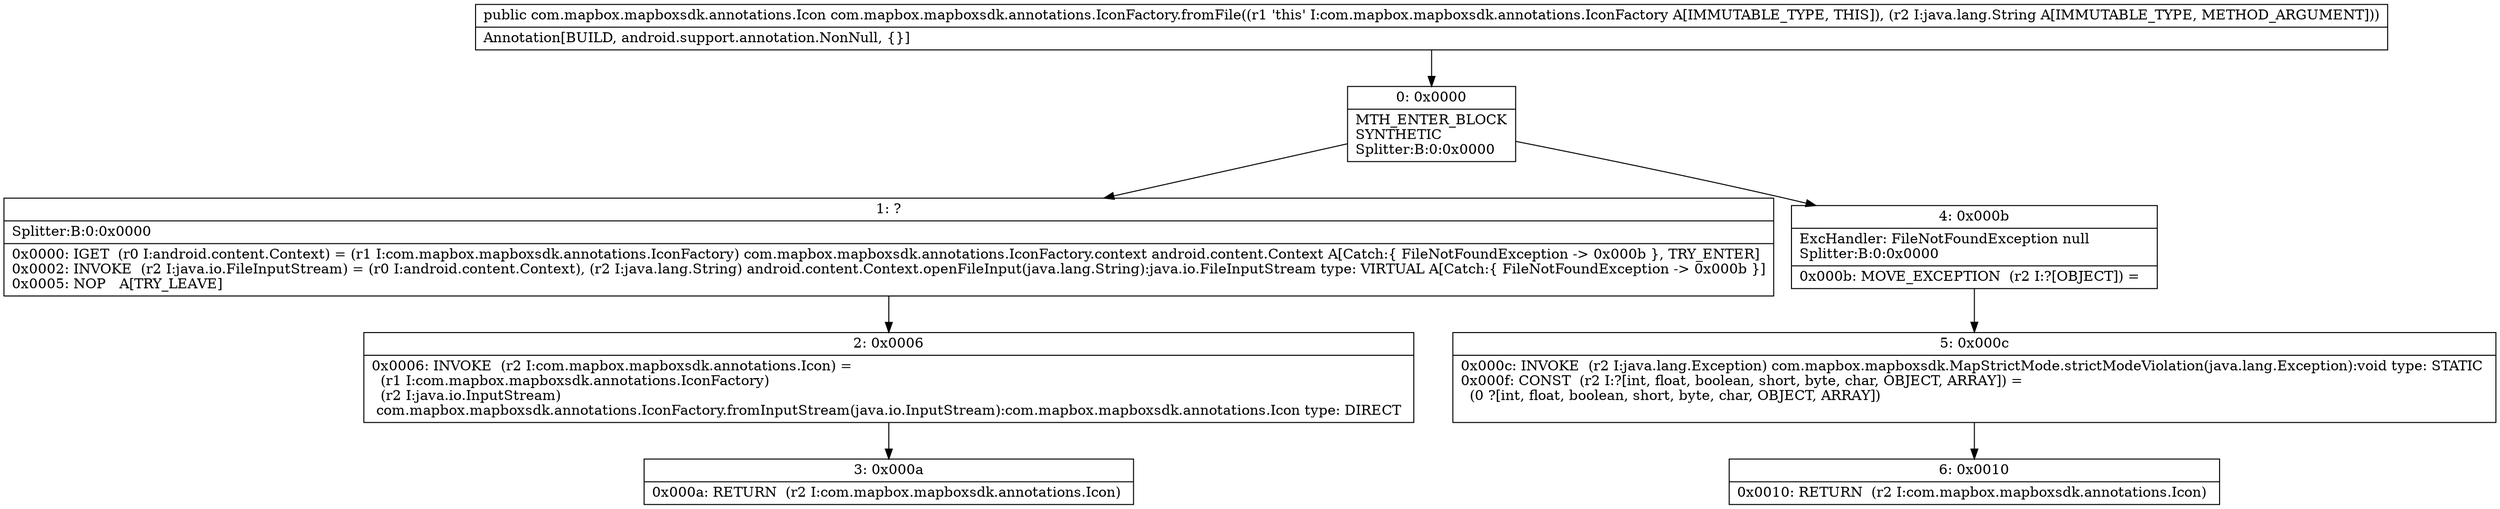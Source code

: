 digraph "CFG forcom.mapbox.mapboxsdk.annotations.IconFactory.fromFile(Ljava\/lang\/String;)Lcom\/mapbox\/mapboxsdk\/annotations\/Icon;" {
Node_0 [shape=record,label="{0\:\ 0x0000|MTH_ENTER_BLOCK\lSYNTHETIC\lSplitter:B:0:0x0000\l}"];
Node_1 [shape=record,label="{1\:\ ?|Splitter:B:0:0x0000\l|0x0000: IGET  (r0 I:android.content.Context) = (r1 I:com.mapbox.mapboxsdk.annotations.IconFactory) com.mapbox.mapboxsdk.annotations.IconFactory.context android.content.Context A[Catch:\{ FileNotFoundException \-\> 0x000b \}, TRY_ENTER]\l0x0002: INVOKE  (r2 I:java.io.FileInputStream) = (r0 I:android.content.Context), (r2 I:java.lang.String) android.content.Context.openFileInput(java.lang.String):java.io.FileInputStream type: VIRTUAL A[Catch:\{ FileNotFoundException \-\> 0x000b \}]\l0x0005: NOP   A[TRY_LEAVE]\l}"];
Node_2 [shape=record,label="{2\:\ 0x0006|0x0006: INVOKE  (r2 I:com.mapbox.mapboxsdk.annotations.Icon) = \l  (r1 I:com.mapbox.mapboxsdk.annotations.IconFactory)\l  (r2 I:java.io.InputStream)\l com.mapbox.mapboxsdk.annotations.IconFactory.fromInputStream(java.io.InputStream):com.mapbox.mapboxsdk.annotations.Icon type: DIRECT \l}"];
Node_3 [shape=record,label="{3\:\ 0x000a|0x000a: RETURN  (r2 I:com.mapbox.mapboxsdk.annotations.Icon) \l}"];
Node_4 [shape=record,label="{4\:\ 0x000b|ExcHandler: FileNotFoundException null\lSplitter:B:0:0x0000\l|0x000b: MOVE_EXCEPTION  (r2 I:?[OBJECT]) =  \l}"];
Node_5 [shape=record,label="{5\:\ 0x000c|0x000c: INVOKE  (r2 I:java.lang.Exception) com.mapbox.mapboxsdk.MapStrictMode.strictModeViolation(java.lang.Exception):void type: STATIC \l0x000f: CONST  (r2 I:?[int, float, boolean, short, byte, char, OBJECT, ARRAY]) = \l  (0 ?[int, float, boolean, short, byte, char, OBJECT, ARRAY])\l \l}"];
Node_6 [shape=record,label="{6\:\ 0x0010|0x0010: RETURN  (r2 I:com.mapbox.mapboxsdk.annotations.Icon) \l}"];
MethodNode[shape=record,label="{public com.mapbox.mapboxsdk.annotations.Icon com.mapbox.mapboxsdk.annotations.IconFactory.fromFile((r1 'this' I:com.mapbox.mapboxsdk.annotations.IconFactory A[IMMUTABLE_TYPE, THIS]), (r2 I:java.lang.String A[IMMUTABLE_TYPE, METHOD_ARGUMENT]))  | Annotation[BUILD, android.support.annotation.NonNull, \{\}]\l}"];
MethodNode -> Node_0;
Node_0 -> Node_1;
Node_0 -> Node_4;
Node_1 -> Node_2;
Node_2 -> Node_3;
Node_4 -> Node_5;
Node_5 -> Node_6;
}

